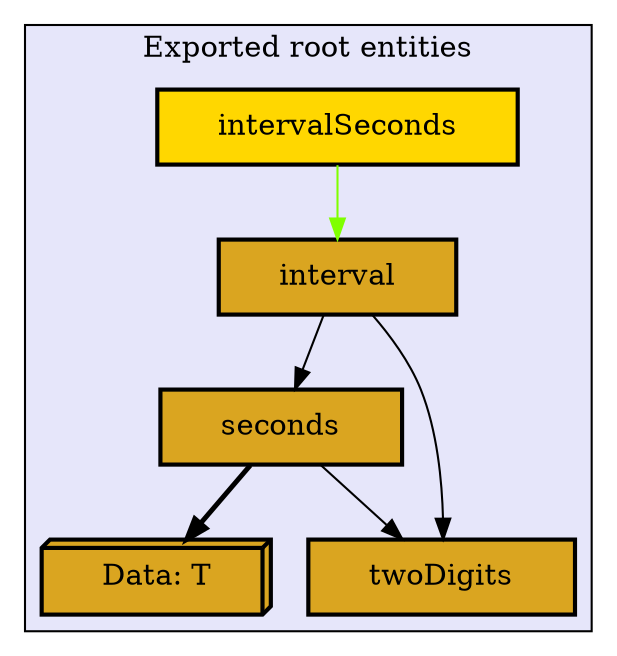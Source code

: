 digraph "Levels within Database.PostgreSQL.Simple.Missing" {
    node [margin="0.4,0.1"
         ,style=filled];
    subgraph cluster_0 {
        graph [label="Exported root entities"
              ,style=filled
              ,fillcolor=lavender];
        1 [label="Data: T"
          ,shape=box3d
          ,fillcolor=goldenrod
          ,style="filled,bold"];
        2 [label=interval
          ,shape=box
          ,fillcolor=goldenrod
          ,style="filled,bold"];
        3 [label=intervalSeconds
          ,shape=box
          ,fillcolor=gold
          ,style="filled,bold"];
        4 [label=seconds
          ,shape=box
          ,fillcolor=goldenrod
          ,style="filled,bold"];
        5 [label=twoDigits
          ,shape=box
          ,fillcolor=goldenrod
          ,style="filled,bold"];
    }
    2 -> 4 [penwidth=1,color=black];
    2 -> 5 [penwidth=1,color=black];
    3 -> 2 [penwidth=1
           ,color=chartreuse];
    4 -> 1 [penwidth=2.386294361119891
           ,color=black];
    4 -> 5 [penwidth=1,color=black];
}
